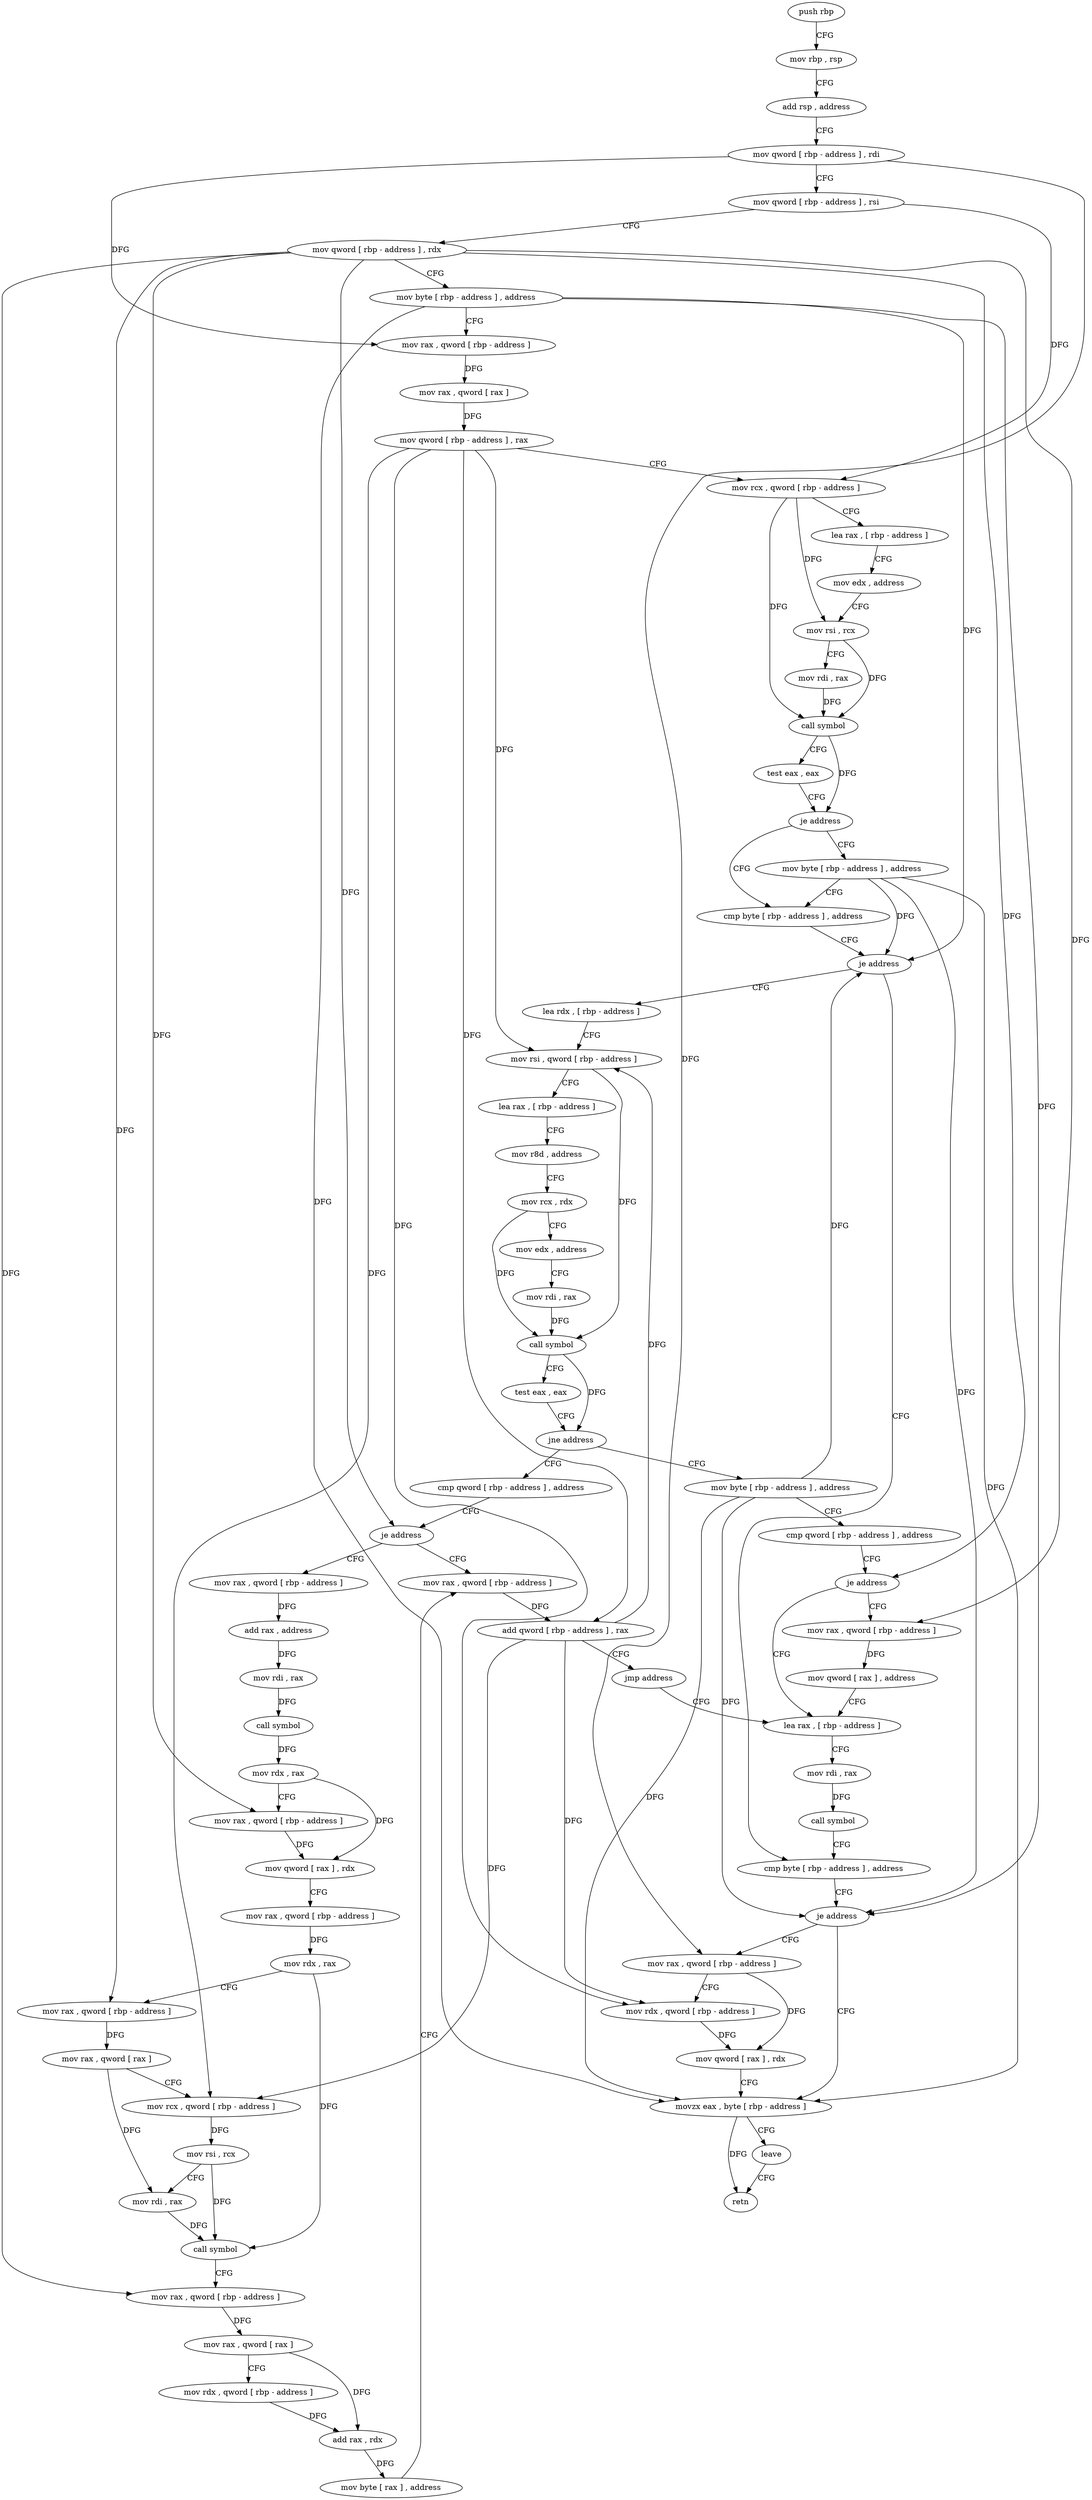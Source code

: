 digraph "func" {
"85775" [label = "push rbp" ]
"85776" [label = "mov rbp , rsp" ]
"85779" [label = "add rsp , address" ]
"85783" [label = "mov qword [ rbp - address ] , rdi" ]
"85787" [label = "mov qword [ rbp - address ] , rsi" ]
"85791" [label = "mov qword [ rbp - address ] , rdx" ]
"85795" [label = "mov byte [ rbp - address ] , address" ]
"85799" [label = "mov rax , qword [ rbp - address ]" ]
"85803" [label = "mov rax , qword [ rax ]" ]
"85806" [label = "mov qword [ rbp - address ] , rax" ]
"85810" [label = "mov rcx , qword [ rbp - address ]" ]
"85814" [label = "lea rax , [ rbp - address ]" ]
"85818" [label = "mov edx , address" ]
"85823" [label = "mov rsi , rcx" ]
"85826" [label = "mov rdi , rax" ]
"85829" [label = "call symbol" ]
"85834" [label = "test eax , eax" ]
"85836" [label = "je address" ]
"85842" [label = "cmp byte [ rbp - address ] , address" ]
"85838" [label = "mov byte [ rbp - address ] , address" ]
"85846" [label = "je address" ]
"86013" [label = "cmp byte [ rbp - address ] , address" ]
"85852" [label = "lea rdx , [ rbp - address ]" ]
"86017" [label = "je address" ]
"86030" [label = "movzx eax , byte [ rbp - address ]" ]
"86019" [label = "mov rax , qword [ rbp - address ]" ]
"85856" [label = "mov rsi , qword [ rbp - address ]" ]
"85860" [label = "lea rax , [ rbp - address ]" ]
"85864" [label = "mov r8d , address" ]
"85870" [label = "mov rcx , rdx" ]
"85873" [label = "mov edx , address" ]
"85878" [label = "mov rdi , rax" ]
"85881" [label = "call symbol" ]
"85886" [label = "test eax , eax" ]
"85888" [label = "jne address" ]
"85979" [label = "mov byte [ rbp - address ] , address" ]
"85890" [label = "cmp qword [ rbp - address ] , address" ]
"86034" [label = "leave" ]
"86035" [label = "retn" ]
"86023" [label = "mov rdx , qword [ rbp - address ]" ]
"86027" [label = "mov qword [ rax ] , rdx" ]
"85983" [label = "cmp qword [ rbp - address ] , address" ]
"85988" [label = "je address" ]
"86001" [label = "lea rax , [ rbp - address ]" ]
"85990" [label = "mov rax , qword [ rbp - address ]" ]
"85895" [label = "je address" ]
"85969" [label = "mov rax , qword [ rbp - address ]" ]
"85897" [label = "mov rax , qword [ rbp - address ]" ]
"86005" [label = "mov rdi , rax" ]
"86008" [label = "call symbol" ]
"85994" [label = "mov qword [ rax ] , address" ]
"85973" [label = "add qword [ rbp - address ] , rax" ]
"85977" [label = "jmp address" ]
"85901" [label = "add rax , address" ]
"85905" [label = "mov rdi , rax" ]
"85908" [label = "call symbol" ]
"85913" [label = "mov rdx , rax" ]
"85916" [label = "mov rax , qword [ rbp - address ]" ]
"85920" [label = "mov qword [ rax ] , rdx" ]
"85923" [label = "mov rax , qword [ rbp - address ]" ]
"85927" [label = "mov rdx , rax" ]
"85930" [label = "mov rax , qword [ rbp - address ]" ]
"85934" [label = "mov rax , qword [ rax ]" ]
"85937" [label = "mov rcx , qword [ rbp - address ]" ]
"85941" [label = "mov rsi , rcx" ]
"85944" [label = "mov rdi , rax" ]
"85947" [label = "call symbol" ]
"85952" [label = "mov rax , qword [ rbp - address ]" ]
"85956" [label = "mov rax , qword [ rax ]" ]
"85959" [label = "mov rdx , qword [ rbp - address ]" ]
"85963" [label = "add rax , rdx" ]
"85966" [label = "mov byte [ rax ] , address" ]
"85775" -> "85776" [ label = "CFG" ]
"85776" -> "85779" [ label = "CFG" ]
"85779" -> "85783" [ label = "CFG" ]
"85783" -> "85787" [ label = "CFG" ]
"85783" -> "85799" [ label = "DFG" ]
"85783" -> "86019" [ label = "DFG" ]
"85787" -> "85791" [ label = "CFG" ]
"85787" -> "85810" [ label = "DFG" ]
"85791" -> "85795" [ label = "CFG" ]
"85791" -> "85988" [ label = "DFG" ]
"85791" -> "85895" [ label = "DFG" ]
"85791" -> "85990" [ label = "DFG" ]
"85791" -> "85916" [ label = "DFG" ]
"85791" -> "85930" [ label = "DFG" ]
"85791" -> "85952" [ label = "DFG" ]
"85795" -> "85799" [ label = "CFG" ]
"85795" -> "85846" [ label = "DFG" ]
"85795" -> "86017" [ label = "DFG" ]
"85795" -> "86030" [ label = "DFG" ]
"85799" -> "85803" [ label = "DFG" ]
"85803" -> "85806" [ label = "DFG" ]
"85806" -> "85810" [ label = "CFG" ]
"85806" -> "85856" [ label = "DFG" ]
"85806" -> "86023" [ label = "DFG" ]
"85806" -> "85973" [ label = "DFG" ]
"85806" -> "85937" [ label = "DFG" ]
"85810" -> "85814" [ label = "CFG" ]
"85810" -> "85823" [ label = "DFG" ]
"85810" -> "85829" [ label = "DFG" ]
"85814" -> "85818" [ label = "CFG" ]
"85818" -> "85823" [ label = "CFG" ]
"85823" -> "85826" [ label = "CFG" ]
"85823" -> "85829" [ label = "DFG" ]
"85826" -> "85829" [ label = "DFG" ]
"85829" -> "85834" [ label = "CFG" ]
"85829" -> "85836" [ label = "DFG" ]
"85834" -> "85836" [ label = "CFG" ]
"85836" -> "85842" [ label = "CFG" ]
"85836" -> "85838" [ label = "CFG" ]
"85842" -> "85846" [ label = "CFG" ]
"85838" -> "85842" [ label = "CFG" ]
"85838" -> "85846" [ label = "DFG" ]
"85838" -> "86017" [ label = "DFG" ]
"85838" -> "86030" [ label = "DFG" ]
"85846" -> "86013" [ label = "CFG" ]
"85846" -> "85852" [ label = "CFG" ]
"86013" -> "86017" [ label = "CFG" ]
"85852" -> "85856" [ label = "CFG" ]
"86017" -> "86030" [ label = "CFG" ]
"86017" -> "86019" [ label = "CFG" ]
"86030" -> "86034" [ label = "CFG" ]
"86030" -> "86035" [ label = "DFG" ]
"86019" -> "86023" [ label = "CFG" ]
"86019" -> "86027" [ label = "DFG" ]
"85856" -> "85860" [ label = "CFG" ]
"85856" -> "85881" [ label = "DFG" ]
"85860" -> "85864" [ label = "CFG" ]
"85864" -> "85870" [ label = "CFG" ]
"85870" -> "85873" [ label = "CFG" ]
"85870" -> "85881" [ label = "DFG" ]
"85873" -> "85878" [ label = "CFG" ]
"85878" -> "85881" [ label = "DFG" ]
"85881" -> "85886" [ label = "CFG" ]
"85881" -> "85888" [ label = "DFG" ]
"85886" -> "85888" [ label = "CFG" ]
"85888" -> "85979" [ label = "CFG" ]
"85888" -> "85890" [ label = "CFG" ]
"85979" -> "85983" [ label = "CFG" ]
"85979" -> "85846" [ label = "DFG" ]
"85979" -> "86017" [ label = "DFG" ]
"85979" -> "86030" [ label = "DFG" ]
"85890" -> "85895" [ label = "CFG" ]
"86034" -> "86035" [ label = "CFG" ]
"86023" -> "86027" [ label = "DFG" ]
"86027" -> "86030" [ label = "CFG" ]
"85983" -> "85988" [ label = "CFG" ]
"85988" -> "86001" [ label = "CFG" ]
"85988" -> "85990" [ label = "CFG" ]
"86001" -> "86005" [ label = "CFG" ]
"85990" -> "85994" [ label = "DFG" ]
"85895" -> "85969" [ label = "CFG" ]
"85895" -> "85897" [ label = "CFG" ]
"85969" -> "85973" [ label = "DFG" ]
"85897" -> "85901" [ label = "DFG" ]
"86005" -> "86008" [ label = "DFG" ]
"86008" -> "86013" [ label = "CFG" ]
"85994" -> "86001" [ label = "CFG" ]
"85973" -> "85977" [ label = "CFG" ]
"85973" -> "85856" [ label = "DFG" ]
"85973" -> "86023" [ label = "DFG" ]
"85973" -> "85937" [ label = "DFG" ]
"85977" -> "86001" [ label = "CFG" ]
"85901" -> "85905" [ label = "DFG" ]
"85905" -> "85908" [ label = "DFG" ]
"85908" -> "85913" [ label = "DFG" ]
"85913" -> "85916" [ label = "CFG" ]
"85913" -> "85920" [ label = "DFG" ]
"85916" -> "85920" [ label = "DFG" ]
"85920" -> "85923" [ label = "CFG" ]
"85923" -> "85927" [ label = "DFG" ]
"85927" -> "85930" [ label = "CFG" ]
"85927" -> "85947" [ label = "DFG" ]
"85930" -> "85934" [ label = "DFG" ]
"85934" -> "85937" [ label = "CFG" ]
"85934" -> "85944" [ label = "DFG" ]
"85937" -> "85941" [ label = "DFG" ]
"85941" -> "85944" [ label = "CFG" ]
"85941" -> "85947" [ label = "DFG" ]
"85944" -> "85947" [ label = "DFG" ]
"85947" -> "85952" [ label = "CFG" ]
"85952" -> "85956" [ label = "DFG" ]
"85956" -> "85959" [ label = "CFG" ]
"85956" -> "85963" [ label = "DFG" ]
"85959" -> "85963" [ label = "DFG" ]
"85963" -> "85966" [ label = "DFG" ]
"85966" -> "85969" [ label = "CFG" ]
}
